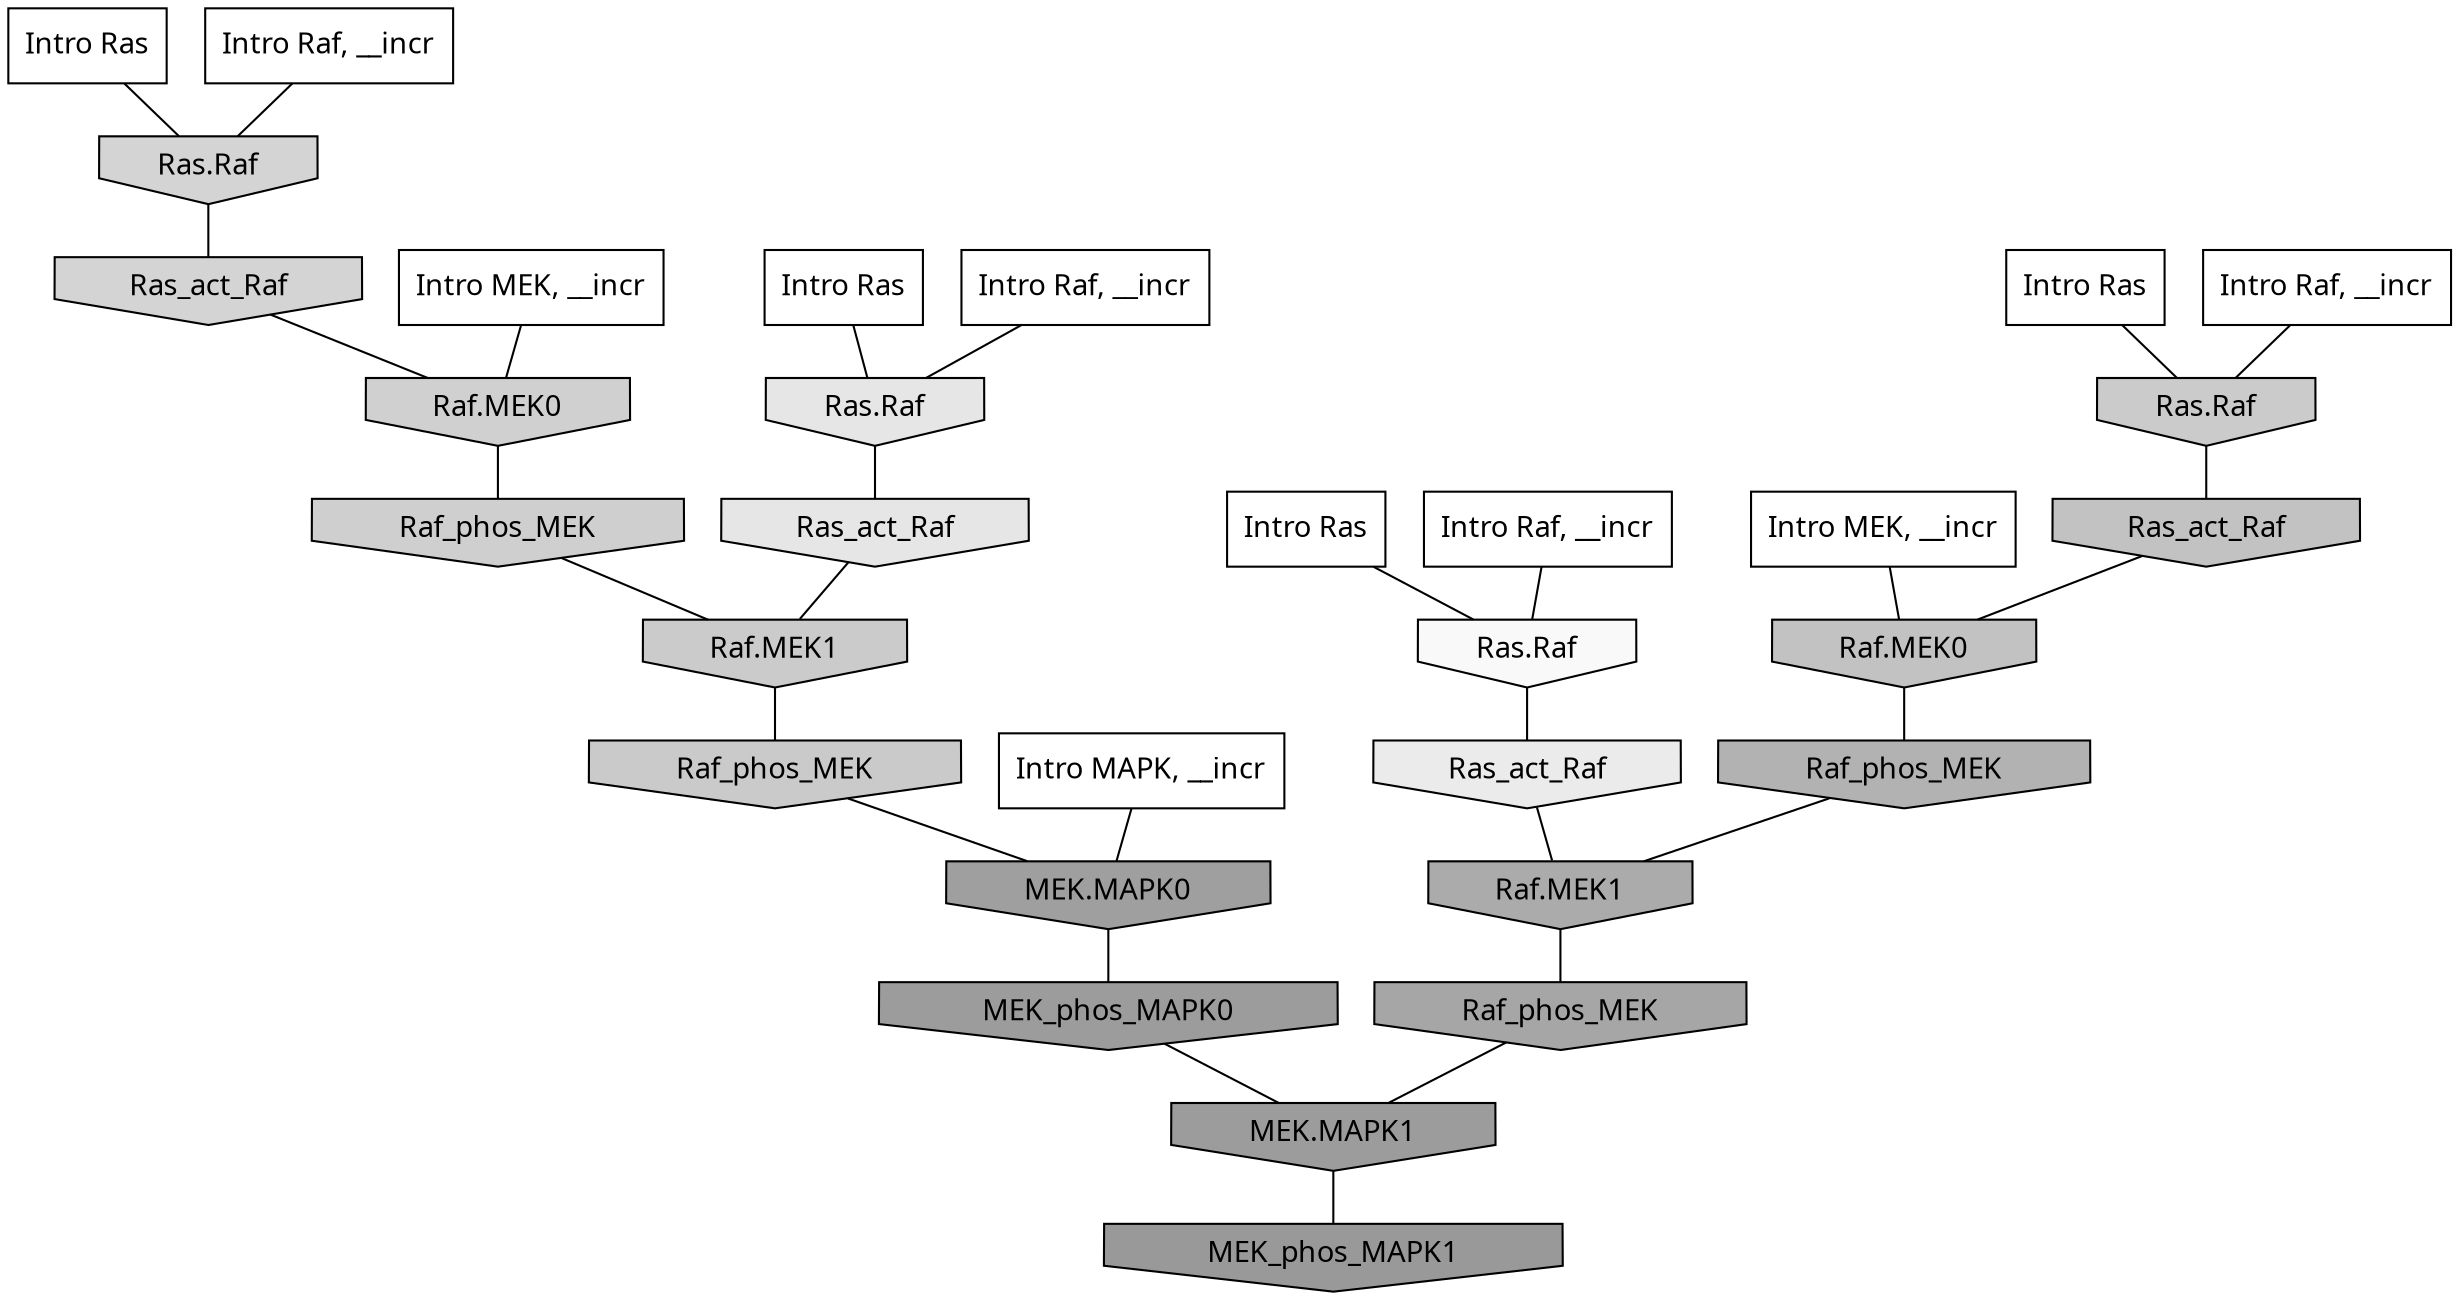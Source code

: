 digraph G{
  rankdir="TB";
  ranksep=0.30;
  node [fontname="CMU Serif"];
  edge [fontname="CMU Serif"];
  
  7 [label="Intro Ras", shape=rectangle, style=filled, fillcolor="0.000 0.000 1.000"]
  
  30 [label="Intro Ras", shape=rectangle, style=filled, fillcolor="0.000 0.000 1.000"]
  
  49 [label="Intro Ras", shape=rectangle, style=filled, fillcolor="0.000 0.000 1.000"]
  
  87 [label="Intro Ras", shape=rectangle, style=filled, fillcolor="0.000 0.000 1.000"]
  
  421 [label="Intro Raf, __incr", shape=rectangle, style=filled, fillcolor="0.000 0.000 1.000"]
  
  476 [label="Intro Raf, __incr", shape=rectangle, style=filled, fillcolor="0.000 0.000 1.000"]
  
  787 [label="Intro Raf, __incr", shape=rectangle, style=filled, fillcolor="0.000 0.000 1.000"]
  
  925 [label="Intro Raf, __incr", shape=rectangle, style=filled, fillcolor="0.000 0.000 1.000"]
  
  1970 [label="Intro MEK, __incr", shape=rectangle, style=filled, fillcolor="0.000 0.000 1.000"]
  
  2022 [label="Intro MEK, __incr", shape=rectangle, style=filled, fillcolor="0.000 0.000 1.000"]
  
  3091 [label="Intro MAPK, __incr", shape=rectangle, style=filled, fillcolor="0.000 0.000 1.000"]
  
  3490 [label="Ras.Raf", shape=invhouse, style=filled, fillcolor="0.000 0.000 0.975"]
  
  4152 [label="Ras_act_Raf", shape=invhouse, style=filled, fillcolor="0.000 0.000 0.921"]
  
  4439 [label="Ras.Raf", shape=invhouse, style=filled, fillcolor="0.000 0.000 0.902"]
  
  4505 [label="Ras_act_Raf", shape=invhouse, style=filled, fillcolor="0.000 0.000 0.899"]
  
  5696 [label="Ras.Raf", shape=invhouse, style=filled, fillcolor="0.000 0.000 0.832"]
  
  5705 [label="Ras_act_Raf", shape=invhouse, style=filled, fillcolor="0.000 0.000 0.831"]
  
  6076 [label="Raf.MEK0", shape=invhouse, style=filled, fillcolor="0.000 0.000 0.814"]
  
  6113 [label="Raf_phos_MEK", shape=invhouse, style=filled, fillcolor="0.000 0.000 0.812"]
  
  6517 [label="Raf.MEK1", shape=invhouse, style=filled, fillcolor="0.000 0.000 0.796"]
  
  6590 [label="Ras.Raf", shape=invhouse, style=filled, fillcolor="0.000 0.000 0.793"]
  
  6635 [label="Raf_phos_MEK", shape=invhouse, style=filled, fillcolor="0.000 0.000 0.792"]
  
  7655 [label="Ras_act_Raf", shape=invhouse, style=filled, fillcolor="0.000 0.000 0.760"]
  
  7661 [label="Raf.MEK0", shape=invhouse, style=filled, fillcolor="0.000 0.000 0.760"]
  
  10188 [label="Raf_phos_MEK", shape=invhouse, style=filled, fillcolor="0.000 0.000 0.697"]
  
  11719 [label="Raf.MEK1", shape=invhouse, style=filled, fillcolor="0.000 0.000 0.669"]
  
  12907 [label="Raf_phos_MEK", shape=invhouse, style=filled, fillcolor="0.000 0.000 0.651"]
  
  14960 [label="MEK.MAPK0", shape=invhouse, style=filled, fillcolor="0.000 0.000 0.624"]
  
  15643 [label="MEK_phos_MAPK0", shape=invhouse, style=filled, fillcolor="0.000 0.000 0.612"]
  
  15650 [label="MEK.MAPK1", shape=invhouse, style=filled, fillcolor="0.000 0.000 0.612"]
  
  16281 [label="MEK_phos_MAPK1", shape=invhouse, style=filled, fillcolor="0.000 0.000 0.600"]
  
  
  15650 -> 16281 [dir=none, color="0.000 0.000 0.000"] 
  15643 -> 15650 [dir=none, color="0.000 0.000 0.000"] 
  14960 -> 15643 [dir=none, color="0.000 0.000 0.000"] 
  12907 -> 15650 [dir=none, color="0.000 0.000 0.000"] 
  11719 -> 12907 [dir=none, color="0.000 0.000 0.000"] 
  10188 -> 11719 [dir=none, color="0.000 0.000 0.000"] 
  7661 -> 10188 [dir=none, color="0.000 0.000 0.000"] 
  7655 -> 7661 [dir=none, color="0.000 0.000 0.000"] 
  6635 -> 14960 [dir=none, color="0.000 0.000 0.000"] 
  6590 -> 7655 [dir=none, color="0.000 0.000 0.000"] 
  6517 -> 6635 [dir=none, color="0.000 0.000 0.000"] 
  6113 -> 6517 [dir=none, color="0.000 0.000 0.000"] 
  6076 -> 6113 [dir=none, color="0.000 0.000 0.000"] 
  5705 -> 6076 [dir=none, color="0.000 0.000 0.000"] 
  5696 -> 5705 [dir=none, color="0.000 0.000 0.000"] 
  4505 -> 6517 [dir=none, color="0.000 0.000 0.000"] 
  4439 -> 4505 [dir=none, color="0.000 0.000 0.000"] 
  4152 -> 11719 [dir=none, color="0.000 0.000 0.000"] 
  3490 -> 4152 [dir=none, color="0.000 0.000 0.000"] 
  3091 -> 14960 [dir=none, color="0.000 0.000 0.000"] 
  2022 -> 7661 [dir=none, color="0.000 0.000 0.000"] 
  1970 -> 6076 [dir=none, color="0.000 0.000 0.000"] 
  925 -> 5696 [dir=none, color="0.000 0.000 0.000"] 
  787 -> 6590 [dir=none, color="0.000 0.000 0.000"] 
  476 -> 3490 [dir=none, color="0.000 0.000 0.000"] 
  421 -> 4439 [dir=none, color="0.000 0.000 0.000"] 
  87 -> 4439 [dir=none, color="0.000 0.000 0.000"] 
  49 -> 6590 [dir=none, color="0.000 0.000 0.000"] 
  30 -> 3490 [dir=none, color="0.000 0.000 0.000"] 
  7 -> 5696 [dir=none, color="0.000 0.000 0.000"] 
  
  }
